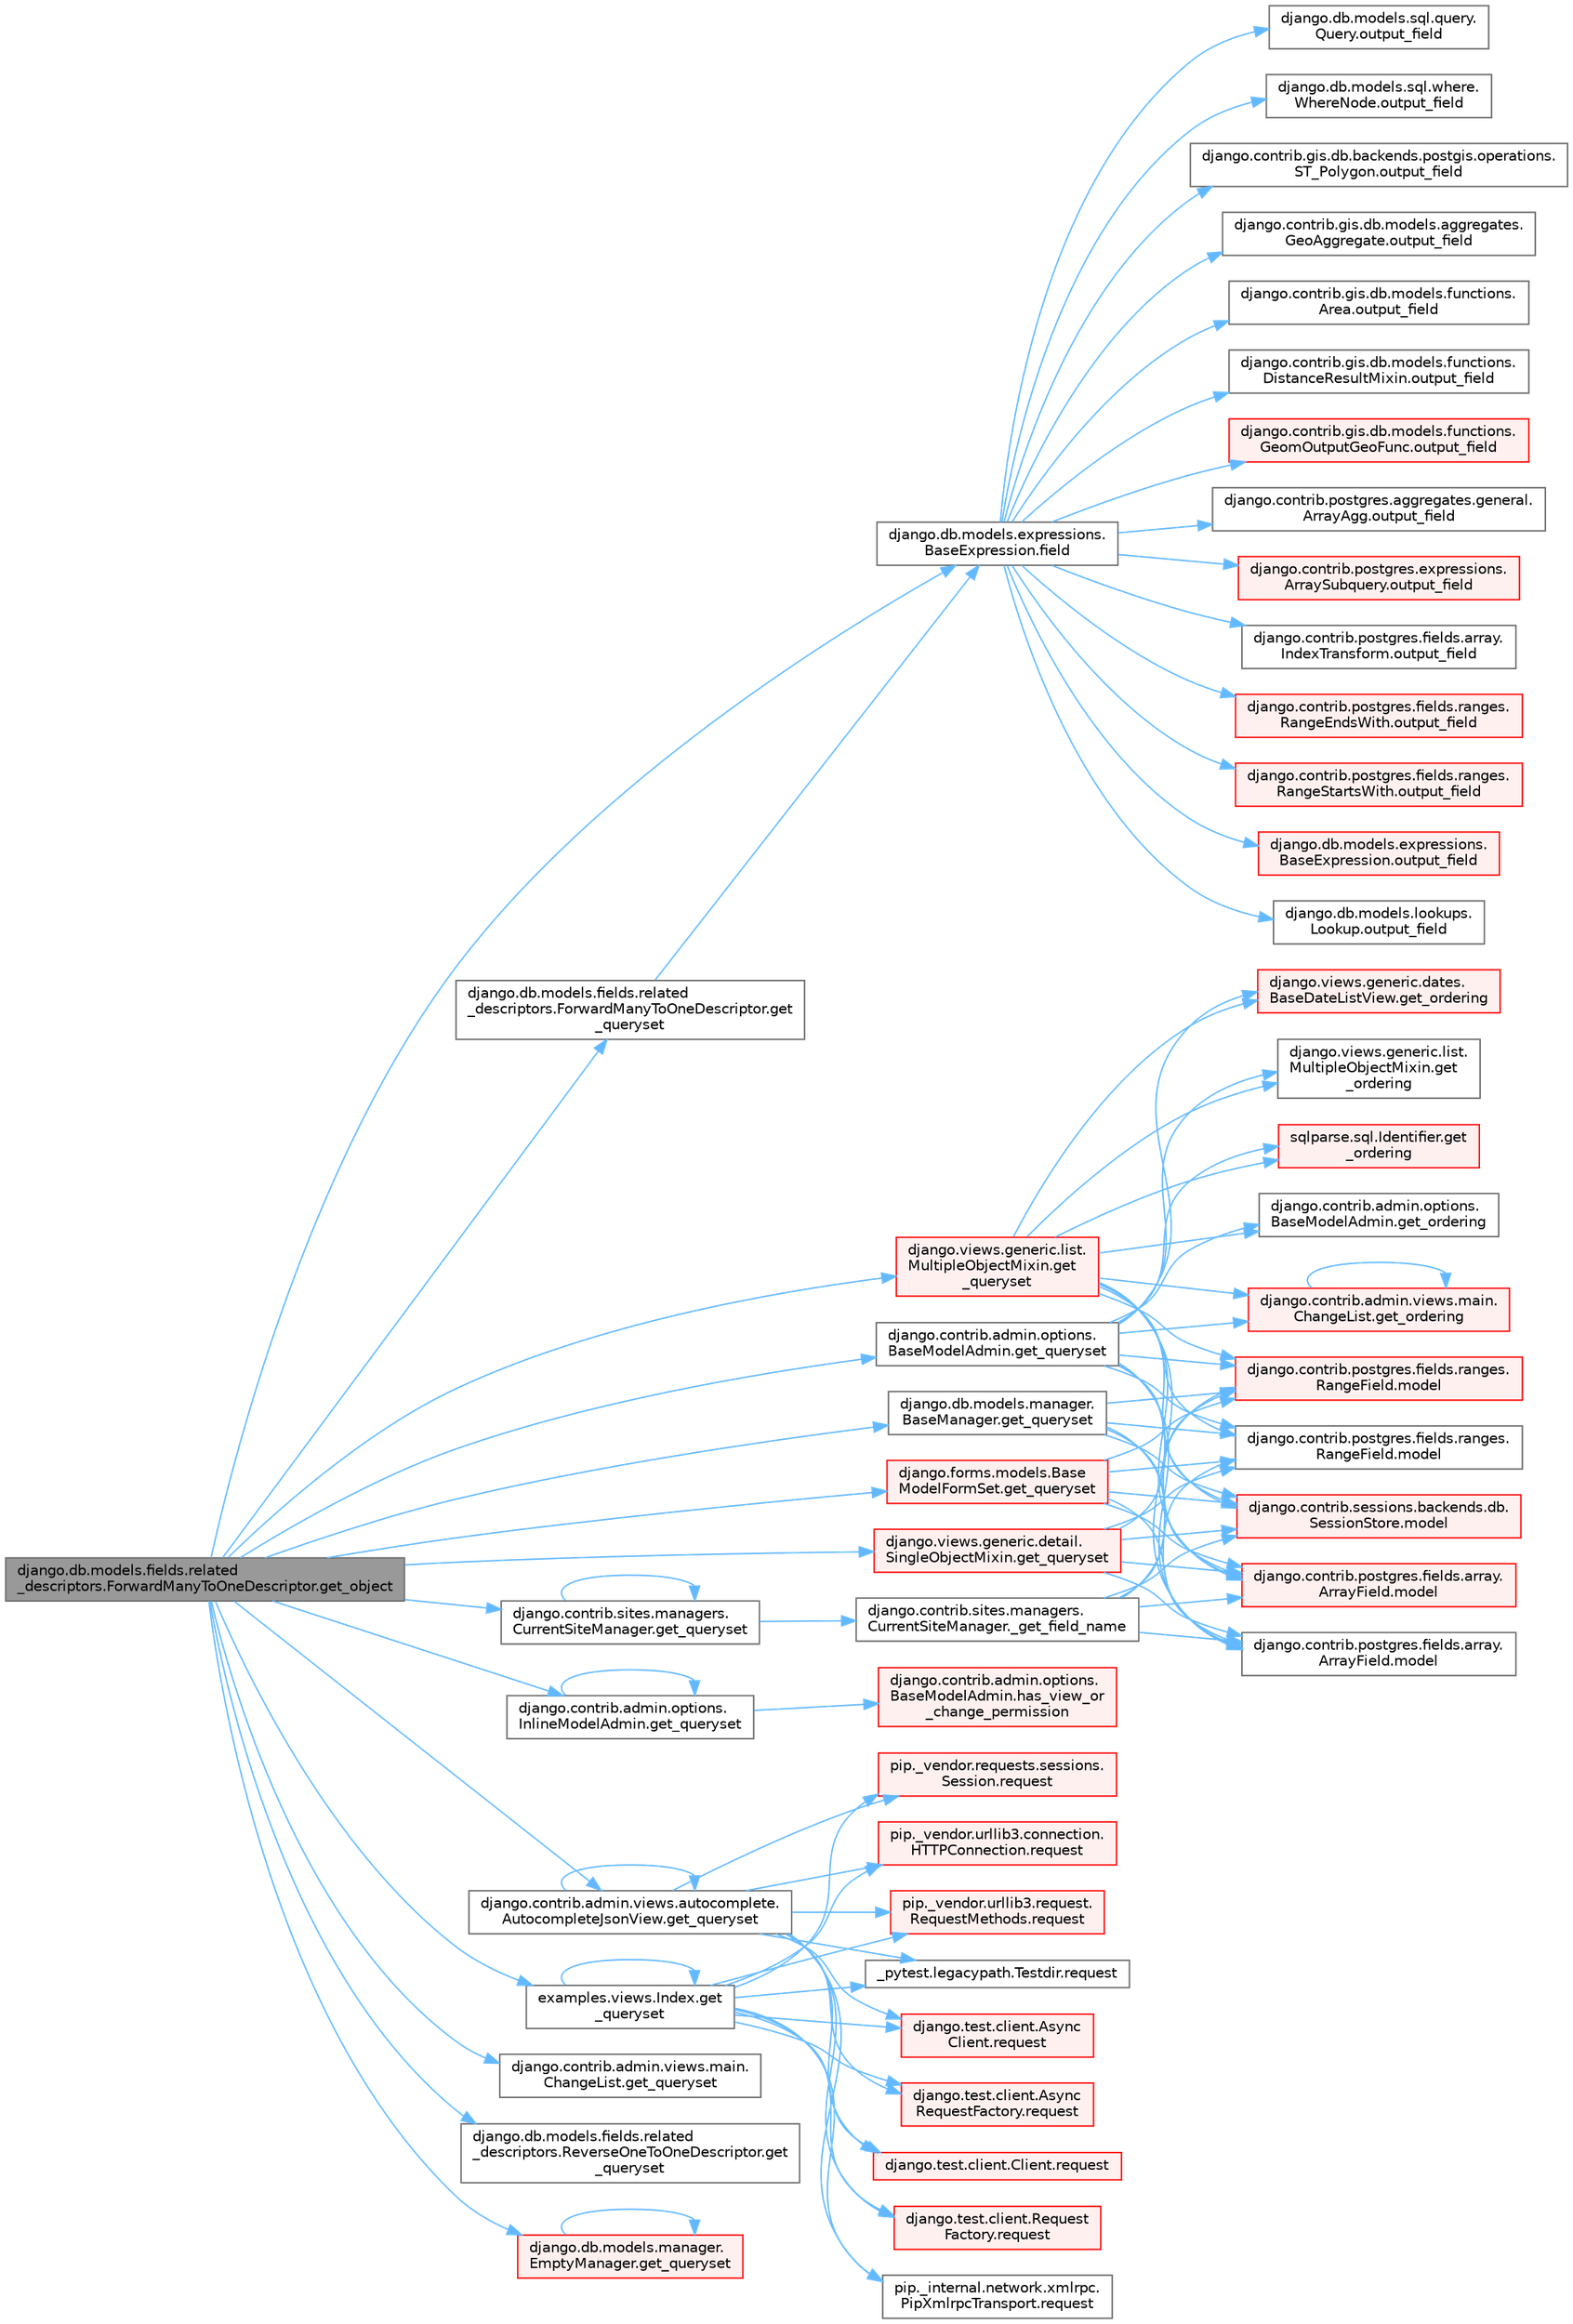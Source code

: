 digraph "django.db.models.fields.related_descriptors.ForwardManyToOneDescriptor.get_object"
{
 // LATEX_PDF_SIZE
  bgcolor="transparent";
  edge [fontname=Helvetica,fontsize=10,labelfontname=Helvetica,labelfontsize=10];
  node [fontname=Helvetica,fontsize=10,shape=box,height=0.2,width=0.4];
  rankdir="LR";
  Node1 [id="Node000001",label="django.db.models.fields.related\l_descriptors.ForwardManyToOneDescriptor.get_object",height=0.2,width=0.4,color="gray40", fillcolor="grey60", style="filled", fontcolor="black",tooltip=" "];
  Node1 -> Node2 [id="edge1_Node000001_Node000002",color="steelblue1",style="solid",tooltip=" "];
  Node2 [id="Node000002",label="django.db.models.expressions.\lBaseExpression.field",height=0.2,width=0.4,color="grey40", fillcolor="white", style="filled",URL="$classdjango_1_1db_1_1models_1_1expressions_1_1_base_expression.html#a70aeb35391ada82c2e9f02b1c3ac150c",tooltip=" "];
  Node2 -> Node3 [id="edge2_Node000002_Node000003",color="steelblue1",style="solid",tooltip=" "];
  Node3 [id="Node000003",label="django.contrib.gis.db.backends.postgis.operations.\lST_Polygon.output_field",height=0.2,width=0.4,color="grey40", fillcolor="white", style="filled",URL="$classdjango_1_1contrib_1_1gis_1_1db_1_1backends_1_1postgis_1_1operations_1_1_s_t___polygon.html#a4427b1b0cb4e6df4fde6c045c562118a",tooltip=" "];
  Node2 -> Node4 [id="edge3_Node000002_Node000004",color="steelblue1",style="solid",tooltip=" "];
  Node4 [id="Node000004",label="django.contrib.gis.db.models.aggregates.\lGeoAggregate.output_field",height=0.2,width=0.4,color="grey40", fillcolor="white", style="filled",URL="$classdjango_1_1contrib_1_1gis_1_1db_1_1models_1_1aggregates_1_1_geo_aggregate.html#a1f680d71d32335c5854387fa09555108",tooltip=" "];
  Node2 -> Node5 [id="edge4_Node000002_Node000005",color="steelblue1",style="solid",tooltip=" "];
  Node5 [id="Node000005",label="django.contrib.gis.db.models.functions.\lArea.output_field",height=0.2,width=0.4,color="grey40", fillcolor="white", style="filled",URL="$classdjango_1_1contrib_1_1gis_1_1db_1_1models_1_1functions_1_1_area.html#a017724b08cd640b0e7e834e003cc103d",tooltip=" "];
  Node2 -> Node6 [id="edge5_Node000002_Node000006",color="steelblue1",style="solid",tooltip=" "];
  Node6 [id="Node000006",label="django.contrib.gis.db.models.functions.\lDistanceResultMixin.output_field",height=0.2,width=0.4,color="grey40", fillcolor="white", style="filled",URL="$classdjango_1_1contrib_1_1gis_1_1db_1_1models_1_1functions_1_1_distance_result_mixin.html#af219b5c12f89e181ada240244818e239",tooltip=" "];
  Node2 -> Node7 [id="edge6_Node000002_Node000007",color="steelblue1",style="solid",tooltip=" "];
  Node7 [id="Node000007",label="django.contrib.gis.db.models.functions.\lGeomOutputGeoFunc.output_field",height=0.2,width=0.4,color="red", fillcolor="#FFF0F0", style="filled",URL="$classdjango_1_1contrib_1_1gis_1_1db_1_1models_1_1functions_1_1_geom_output_geo_func.html#a55415993f9af0a2cbde3681557342482",tooltip=" "];
  Node2 -> Node9 [id="edge7_Node000002_Node000009",color="steelblue1",style="solid",tooltip=" "];
  Node9 [id="Node000009",label="django.contrib.postgres.aggregates.general.\lArrayAgg.output_field",height=0.2,width=0.4,color="grey40", fillcolor="white", style="filled",URL="$classdjango_1_1contrib_1_1postgres_1_1aggregates_1_1general_1_1_array_agg.html#a845ed6cbbb6d6fe470d9478934ade450",tooltip=" "];
  Node2 -> Node10 [id="edge8_Node000002_Node000010",color="steelblue1",style="solid",tooltip=" "];
  Node10 [id="Node000010",label="django.contrib.postgres.expressions.\lArraySubquery.output_field",height=0.2,width=0.4,color="red", fillcolor="#FFF0F0", style="filled",URL="$classdjango_1_1contrib_1_1postgres_1_1expressions_1_1_array_subquery.html#adfc4d450008ff7b23517e73cbd1ad172",tooltip=" "];
  Node2 -> Node14 [id="edge9_Node000002_Node000014",color="steelblue1",style="solid",tooltip=" "];
  Node14 [id="Node000014",label="django.contrib.postgres.fields.array.\lIndexTransform.output_field",height=0.2,width=0.4,color="grey40", fillcolor="white", style="filled",URL="$classdjango_1_1contrib_1_1postgres_1_1fields_1_1array_1_1_index_transform.html#ae3ca901f64e761da8d9dff087275f9ef",tooltip=" "];
  Node2 -> Node15 [id="edge10_Node000002_Node000015",color="steelblue1",style="solid",tooltip=" "];
  Node15 [id="Node000015",label="django.contrib.postgres.fields.ranges.\lRangeEndsWith.output_field",height=0.2,width=0.4,color="red", fillcolor="#FFF0F0", style="filled",URL="$classdjango_1_1contrib_1_1postgres_1_1fields_1_1ranges_1_1_range_ends_with.html#ab81e75d2435974b6171ddb1cbce4ebd9",tooltip=" "];
  Node2 -> Node1409 [id="edge11_Node000002_Node001409",color="steelblue1",style="solid",tooltip=" "];
  Node1409 [id="Node001409",label="django.contrib.postgres.fields.ranges.\lRangeStartsWith.output_field",height=0.2,width=0.4,color="red", fillcolor="#FFF0F0", style="filled",URL="$classdjango_1_1contrib_1_1postgres_1_1fields_1_1ranges_1_1_range_starts_with.html#a4e864cbda43e695a0ae6b2c3b4ced157",tooltip=" "];
  Node2 -> Node1410 [id="edge12_Node000002_Node001410",color="steelblue1",style="solid",tooltip=" "];
  Node1410 [id="Node001410",label="django.db.models.expressions.\lBaseExpression.output_field",height=0.2,width=0.4,color="red", fillcolor="#FFF0F0", style="filled",URL="$classdjango_1_1db_1_1models_1_1expressions_1_1_base_expression.html#a7f0982cb1de5cdeaa7f043c3ae611a6d",tooltip=" "];
  Node2 -> Node1560 [id="edge13_Node000002_Node001560",color="steelblue1",style="solid",tooltip=" "];
  Node1560 [id="Node001560",label="django.db.models.lookups.\lLookup.output_field",height=0.2,width=0.4,color="grey40", fillcolor="white", style="filled",URL="$classdjango_1_1db_1_1models_1_1lookups_1_1_lookup.html#ac5f7b4f3c6722942ef415a8f83b98745",tooltip=" "];
  Node2 -> Node1561 [id="edge14_Node000002_Node001561",color="steelblue1",style="solid",tooltip=" "];
  Node1561 [id="Node001561",label="django.db.models.sql.query.\lQuery.output_field",height=0.2,width=0.4,color="grey40", fillcolor="white", style="filled",URL="$classdjango_1_1db_1_1models_1_1sql_1_1query_1_1_query.html#a53ec5a7472740d502ccbe1a6e526aa26",tooltip=" "];
  Node2 -> Node1562 [id="edge15_Node000002_Node001562",color="steelblue1",style="solid",tooltip=" "];
  Node1562 [id="Node001562",label="django.db.models.sql.where.\lWhereNode.output_field",height=0.2,width=0.4,color="grey40", fillcolor="white", style="filled",URL="$classdjango_1_1db_1_1models_1_1sql_1_1where_1_1_where_node.html#ac9648ee33da9c2746f6ca859befdf6b2",tooltip=" "];
  Node1 -> Node1276 [id="edge16_Node000001_Node001276",color="steelblue1",style="solid",tooltip=" "];
  Node1276 [id="Node001276",label="django.contrib.admin.options.\lBaseModelAdmin.get_queryset",height=0.2,width=0.4,color="grey40", fillcolor="white", style="filled",URL="$classdjango_1_1contrib_1_1admin_1_1options_1_1_base_model_admin.html#a785da85de69766ce5f736de0e4de80c5",tooltip=" "];
  Node1276 -> Node1277 [id="edge17_Node001276_Node001277",color="steelblue1",style="solid",tooltip=" "];
  Node1277 [id="Node001277",label="django.contrib.admin.options.\lBaseModelAdmin.get_ordering",height=0.2,width=0.4,color="grey40", fillcolor="white", style="filled",URL="$classdjango_1_1contrib_1_1admin_1_1options_1_1_base_model_admin.html#a8b06248f6c601bed9bcfc951f653cb72",tooltip=" "];
  Node1276 -> Node1278 [id="edge18_Node001276_Node001278",color="steelblue1",style="solid",tooltip=" "];
  Node1278 [id="Node001278",label="django.contrib.admin.views.main.\lChangeList.get_ordering",height=0.2,width=0.4,color="red", fillcolor="#FFF0F0", style="filled",URL="$classdjango_1_1contrib_1_1admin_1_1views_1_1main_1_1_change_list.html#a87413968b7e496bc20cdc428329a8f93",tooltip=" "];
  Node1278 -> Node1278 [id="edge19_Node001278_Node001278",color="steelblue1",style="solid",tooltip=" "];
  Node1276 -> Node1282 [id="edge20_Node001276_Node001282",color="steelblue1",style="solid",tooltip=" "];
  Node1282 [id="Node001282",label="django.views.generic.dates.\lBaseDateListView.get_ordering",height=0.2,width=0.4,color="red", fillcolor="#FFF0F0", style="filled",URL="$classdjango_1_1views_1_1generic_1_1dates_1_1_base_date_list_view.html#a0ec2128f4273a0b80fa32b44d71725ea",tooltip=" "];
  Node1276 -> Node1284 [id="edge21_Node001276_Node001284",color="steelblue1",style="solid",tooltip=" "];
  Node1284 [id="Node001284",label="django.views.generic.list.\lMultipleObjectMixin.get\l_ordering",height=0.2,width=0.4,color="grey40", fillcolor="white", style="filled",URL="$classdjango_1_1views_1_1generic_1_1list_1_1_multiple_object_mixin.html#a8ba6071eb9a7bab04795550b0a3628c6",tooltip=" "];
  Node1276 -> Node1285 [id="edge22_Node001276_Node001285",color="steelblue1",style="solid",tooltip=" "];
  Node1285 [id="Node001285",label="sqlparse.sql.Identifier.get\l_ordering",height=0.2,width=0.4,color="red", fillcolor="#FFF0F0", style="filled",URL="$classsqlparse_1_1sql_1_1_identifier.html#a6e06ea438171fb096466ae06a2b2f69f",tooltip=" "];
  Node1276 -> Node23 [id="edge23_Node001276_Node000023",color="steelblue1",style="solid",tooltip=" "];
  Node23 [id="Node000023",label="django.contrib.postgres.fields.array.\lArrayField.model",height=0.2,width=0.4,color="red", fillcolor="#FFF0F0", style="filled",URL="$classdjango_1_1contrib_1_1postgres_1_1fields_1_1array_1_1_array_field.html#a4402eef4c4784e00671c9f229481f4c1",tooltip=" "];
  Node1276 -> Node24 [id="edge24_Node001276_Node000024",color="steelblue1",style="solid",tooltip=" "];
  Node24 [id="Node000024",label="django.contrib.postgres.fields.array.\lArrayField.model",height=0.2,width=0.4,color="grey40", fillcolor="white", style="filled",URL="$classdjango_1_1contrib_1_1postgres_1_1fields_1_1array_1_1_array_field.html#a50a2796de85f960ca282b56ef2d9446c",tooltip=" "];
  Node1276 -> Node25 [id="edge25_Node001276_Node000025",color="steelblue1",style="solid",tooltip=" "];
  Node25 [id="Node000025",label="django.contrib.postgres.fields.ranges.\lRangeField.model",height=0.2,width=0.4,color="red", fillcolor="#FFF0F0", style="filled",URL="$classdjango_1_1contrib_1_1postgres_1_1fields_1_1ranges_1_1_range_field.html#aa38c2bbd1bad0c8f9b0315ee468867a2",tooltip=" "];
  Node1276 -> Node26 [id="edge26_Node001276_Node000026",color="steelblue1",style="solid",tooltip=" "];
  Node26 [id="Node000026",label="django.contrib.postgres.fields.ranges.\lRangeField.model",height=0.2,width=0.4,color="grey40", fillcolor="white", style="filled",URL="$classdjango_1_1contrib_1_1postgres_1_1fields_1_1ranges_1_1_range_field.html#a91b36827f010affd1ff89569cf40d1af",tooltip=" "];
  Node1276 -> Node27 [id="edge27_Node001276_Node000027",color="steelblue1",style="solid",tooltip=" "];
  Node27 [id="Node000027",label="django.contrib.sessions.backends.db.\lSessionStore.model",height=0.2,width=0.4,color="red", fillcolor="#FFF0F0", style="filled",URL="$classdjango_1_1contrib_1_1sessions_1_1backends_1_1db_1_1_session_store.html#af52cfb4371af389c8bd4a6780274c403",tooltip=" "];
  Node1 -> Node1288 [id="edge28_Node000001_Node001288",color="steelblue1",style="solid",tooltip=" "];
  Node1288 [id="Node001288",label="django.contrib.admin.options.\lInlineModelAdmin.get_queryset",height=0.2,width=0.4,color="grey40", fillcolor="white", style="filled",URL="$classdjango_1_1contrib_1_1admin_1_1options_1_1_inline_model_admin.html#a9248f5d82a336087e911b7ebc8729ffd",tooltip=" "];
  Node1288 -> Node1288 [id="edge29_Node001288_Node001288",color="steelblue1",style="solid",tooltip=" "];
  Node1288 -> Node1289 [id="edge30_Node001288_Node001289",color="steelblue1",style="solid",tooltip=" "];
  Node1289 [id="Node001289",label="django.contrib.admin.options.\lBaseModelAdmin.has_view_or\l_change_permission",height=0.2,width=0.4,color="red", fillcolor="#FFF0F0", style="filled",URL="$classdjango_1_1contrib_1_1admin_1_1options_1_1_base_model_admin.html#a218c5fb68fadfcf6e8e49172ad1d317c",tooltip=" "];
  Node1 -> Node1292 [id="edge31_Node000001_Node001292",color="steelblue1",style="solid",tooltip=" "];
  Node1292 [id="Node001292",label="django.contrib.admin.views.autocomplete.\lAutocompleteJsonView.get_queryset",height=0.2,width=0.4,color="grey40", fillcolor="white", style="filled",URL="$classdjango_1_1contrib_1_1admin_1_1views_1_1autocomplete_1_1_autocomplete_json_view.html#a6eb5abbd3b2e8b252a4ce9ca2680f3d3",tooltip=" "];
  Node1292 -> Node1292 [id="edge32_Node001292_Node001292",color="steelblue1",style="solid",tooltip=" "];
  Node1292 -> Node462 [id="edge33_Node001292_Node000462",color="steelblue1",style="solid",tooltip=" "];
  Node462 [id="Node000462",label="_pytest.legacypath.Testdir.request",height=0.2,width=0.4,color="grey40", fillcolor="white", style="filled",URL="$class__pytest_1_1legacypath_1_1_testdir.html#a0e10c900efcd764da85254119e4d64c4",tooltip=" "];
  Node1292 -> Node463 [id="edge34_Node001292_Node000463",color="steelblue1",style="solid",tooltip=" "];
  Node463 [id="Node000463",label="django.test.client.Async\lClient.request",height=0.2,width=0.4,color="red", fillcolor="#FFF0F0", style="filled",URL="$classdjango_1_1test_1_1client_1_1_async_client.html#a891cc2f6b81dcf3583bbbde8d21a713a",tooltip=" "];
  Node1292 -> Node465 [id="edge35_Node001292_Node000465",color="steelblue1",style="solid",tooltip=" "];
  Node465 [id="Node000465",label="django.test.client.Async\lRequestFactory.request",height=0.2,width=0.4,color="red", fillcolor="#FFF0F0", style="filled",URL="$classdjango_1_1test_1_1client_1_1_async_request_factory.html#aab026845547a4c2d9203b8710b90f6cd",tooltip=" "];
  Node1292 -> Node466 [id="edge36_Node001292_Node000466",color="steelblue1",style="solid",tooltip=" "];
  Node466 [id="Node000466",label="django.test.client.Client.request",height=0.2,width=0.4,color="red", fillcolor="#FFF0F0", style="filled",URL="$classdjango_1_1test_1_1client_1_1_client.html#a2f51c5251142ab6503937051936e33fa",tooltip=" "];
  Node1292 -> Node883 [id="edge37_Node001292_Node000883",color="steelblue1",style="solid",tooltip=" "];
  Node883 [id="Node000883",label="django.test.client.Request\lFactory.request",height=0.2,width=0.4,color="red", fillcolor="#FFF0F0", style="filled",URL="$classdjango_1_1test_1_1client_1_1_request_factory.html#adae411ab0df6839c5364b647e4dc63ad",tooltip=" "];
  Node1292 -> Node884 [id="edge38_Node001292_Node000884",color="steelblue1",style="solid",tooltip=" "];
  Node884 [id="Node000884",label="pip._internal.network.xmlrpc.\lPipXmlrpcTransport.request",height=0.2,width=0.4,color="grey40", fillcolor="white", style="filled",URL="$classpip_1_1__internal_1_1network_1_1xmlrpc_1_1_pip_xmlrpc_transport.html#a91d1ed180fbf8bcc25f6747a72614c5f",tooltip=" "];
  Node1292 -> Node885 [id="edge39_Node001292_Node000885",color="steelblue1",style="solid",tooltip=" "];
  Node885 [id="Node000885",label="pip._vendor.requests.sessions.\lSession.request",height=0.2,width=0.4,color="red", fillcolor="#FFF0F0", style="filled",URL="$classpip_1_1__vendor_1_1requests_1_1sessions_1_1_session.html#a3dddfa16e93faa1a1a553936d913482b",tooltip=" "];
  Node1292 -> Node1293 [id="edge40_Node001292_Node001293",color="steelblue1",style="solid",tooltip=" "];
  Node1293 [id="Node001293",label="pip._vendor.urllib3.connection.\lHTTPConnection.request",height=0.2,width=0.4,color="red", fillcolor="#FFF0F0", style="filled",URL="$classpip_1_1__vendor_1_1urllib3_1_1connection_1_1_h_t_t_p_connection.html#a67e552c4d242e4169bdf7319269a417f",tooltip=" "];
  Node1292 -> Node1295 [id="edge41_Node001292_Node001295",color="steelblue1",style="solid",tooltip=" "];
  Node1295 [id="Node001295",label="pip._vendor.urllib3.request.\lRequestMethods.request",height=0.2,width=0.4,color="red", fillcolor="#FFF0F0", style="filled",URL="$classpip_1_1__vendor_1_1urllib3_1_1request_1_1_request_methods.html#a73541f2f0edc7df7413b043e33c69e7f",tooltip=" "];
  Node1 -> Node1336 [id="edge42_Node000001_Node001336",color="steelblue1",style="solid",tooltip=" "];
  Node1336 [id="Node001336",label="django.contrib.admin.views.main.\lChangeList.get_queryset",height=0.2,width=0.4,color="grey40", fillcolor="white", style="filled",URL="$classdjango_1_1contrib_1_1admin_1_1views_1_1main_1_1_change_list.html#a269abeb8e01762183e40a5133a41151d",tooltip=" "];
  Node1 -> Node1337 [id="edge43_Node000001_Node001337",color="steelblue1",style="solid",tooltip=" "];
  Node1337 [id="Node001337",label="django.contrib.sites.managers.\lCurrentSiteManager.get_queryset",height=0.2,width=0.4,color="grey40", fillcolor="white", style="filled",URL="$classdjango_1_1contrib_1_1sites_1_1managers_1_1_current_site_manager.html#a1889434ddf70c93854e44489319c1a1f",tooltip=" "];
  Node1337 -> Node1338 [id="edge44_Node001337_Node001338",color="steelblue1",style="solid",tooltip=" "];
  Node1338 [id="Node001338",label="django.contrib.sites.managers.\lCurrentSiteManager._get_field_name",height=0.2,width=0.4,color="grey40", fillcolor="white", style="filled",URL="$classdjango_1_1contrib_1_1sites_1_1managers_1_1_current_site_manager.html#a6681f04ed527ed7f580a8c6330a97cd4",tooltip=" "];
  Node1338 -> Node23 [id="edge45_Node001338_Node000023",color="steelblue1",style="solid",tooltip=" "];
  Node1338 -> Node24 [id="edge46_Node001338_Node000024",color="steelblue1",style="solid",tooltip=" "];
  Node1338 -> Node25 [id="edge47_Node001338_Node000025",color="steelblue1",style="solid",tooltip=" "];
  Node1338 -> Node26 [id="edge48_Node001338_Node000026",color="steelblue1",style="solid",tooltip=" "];
  Node1338 -> Node27 [id="edge49_Node001338_Node000027",color="steelblue1",style="solid",tooltip=" "];
  Node1337 -> Node1337 [id="edge50_Node001337_Node001337",color="steelblue1",style="solid",tooltip=" "];
  Node1 -> Node1339 [id="edge51_Node000001_Node001339",color="steelblue1",style="solid",tooltip=" "];
  Node1339 [id="Node001339",label="django.db.models.fields.related\l_descriptors.ForwardManyToOneDescriptor.get\l_queryset",height=0.2,width=0.4,color="grey40", fillcolor="white", style="filled",URL="$classdjango_1_1db_1_1models_1_1fields_1_1related__descriptors_1_1_forward_many_to_one_descriptor.html#aac7cf3069f240b0e4553d803b419cf7d",tooltip=" "];
  Node1339 -> Node2 [id="edge52_Node001339_Node000002",color="steelblue1",style="solid",tooltip=" "];
  Node1 -> Node1340 [id="edge53_Node000001_Node001340",color="steelblue1",style="solid",tooltip=" "];
  Node1340 [id="Node001340",label="django.db.models.fields.related\l_descriptors.ReverseOneToOneDescriptor.get\l_queryset",height=0.2,width=0.4,color="grey40", fillcolor="white", style="filled",URL="$classdjango_1_1db_1_1models_1_1fields_1_1related__descriptors_1_1_reverse_one_to_one_descriptor.html#a04bede0cb722d44ace129e00e85081a3",tooltip=" "];
  Node1 -> Node1341 [id="edge54_Node000001_Node001341",color="steelblue1",style="solid",tooltip=" "];
  Node1341 [id="Node001341",label="django.db.models.manager.\lBaseManager.get_queryset",height=0.2,width=0.4,color="grey40", fillcolor="white", style="filled",URL="$classdjango_1_1db_1_1models_1_1manager_1_1_base_manager.html#a358c9a085a30a278b31e784dac7a52ef",tooltip="PROXIES TO QUERYSET #."];
  Node1341 -> Node23 [id="edge55_Node001341_Node000023",color="steelblue1",style="solid",tooltip=" "];
  Node1341 -> Node24 [id="edge56_Node001341_Node000024",color="steelblue1",style="solid",tooltip=" "];
  Node1341 -> Node25 [id="edge57_Node001341_Node000025",color="steelblue1",style="solid",tooltip=" "];
  Node1341 -> Node26 [id="edge58_Node001341_Node000026",color="steelblue1",style="solid",tooltip=" "];
  Node1341 -> Node27 [id="edge59_Node001341_Node000027",color="steelblue1",style="solid",tooltip=" "];
  Node1 -> Node1342 [id="edge60_Node000001_Node001342",color="steelblue1",style="solid",tooltip=" "];
  Node1342 [id="Node001342",label="django.db.models.manager.\lEmptyManager.get_queryset",height=0.2,width=0.4,color="red", fillcolor="#FFF0F0", style="filled",URL="$classdjango_1_1db_1_1models_1_1manager_1_1_empty_manager.html#a2a2df8fcd071f937c6ee484d4ee1d539",tooltip=" "];
  Node1342 -> Node1342 [id="edge61_Node001342_Node001342",color="steelblue1",style="solid",tooltip=" "];
  Node1 -> Node1344 [id="edge62_Node000001_Node001344",color="steelblue1",style="solid",tooltip=" "];
  Node1344 [id="Node001344",label="django.forms.models.Base\lModelFormSet.get_queryset",height=0.2,width=0.4,color="red", fillcolor="#FFF0F0", style="filled",URL="$classdjango_1_1forms_1_1models_1_1_base_model_form_set.html#adbf92e8bd967e15a87f0fa40d2826143",tooltip=" "];
  Node1344 -> Node23 [id="edge63_Node001344_Node000023",color="steelblue1",style="solid",tooltip=" "];
  Node1344 -> Node24 [id="edge64_Node001344_Node000024",color="steelblue1",style="solid",tooltip=" "];
  Node1344 -> Node25 [id="edge65_Node001344_Node000025",color="steelblue1",style="solid",tooltip=" "];
  Node1344 -> Node26 [id="edge66_Node001344_Node000026",color="steelblue1",style="solid",tooltip=" "];
  Node1344 -> Node27 [id="edge67_Node001344_Node000027",color="steelblue1",style="solid",tooltip=" "];
  Node1 -> Node1348 [id="edge68_Node000001_Node001348",color="steelblue1",style="solid",tooltip=" "];
  Node1348 [id="Node001348",label="django.views.generic.detail.\lSingleObjectMixin.get_queryset",height=0.2,width=0.4,color="red", fillcolor="#FFF0F0", style="filled",URL="$classdjango_1_1views_1_1generic_1_1detail_1_1_single_object_mixin.html#a29e41db704214851315dd3e87c4d843e",tooltip=" "];
  Node1348 -> Node23 [id="edge69_Node001348_Node000023",color="steelblue1",style="solid",tooltip=" "];
  Node1348 -> Node24 [id="edge70_Node001348_Node000024",color="steelblue1",style="solid",tooltip=" "];
  Node1348 -> Node25 [id="edge71_Node001348_Node000025",color="steelblue1",style="solid",tooltip=" "];
  Node1348 -> Node26 [id="edge72_Node001348_Node000026",color="steelblue1",style="solid",tooltip=" "];
  Node1348 -> Node27 [id="edge73_Node001348_Node000027",color="steelblue1",style="solid",tooltip=" "];
  Node1 -> Node1349 [id="edge74_Node000001_Node001349",color="steelblue1",style="solid",tooltip=" "];
  Node1349 [id="Node001349",label="django.views.generic.list.\lMultipleObjectMixin.get\l_queryset",height=0.2,width=0.4,color="red", fillcolor="#FFF0F0", style="filled",URL="$classdjango_1_1views_1_1generic_1_1list_1_1_multiple_object_mixin.html#a7ceb7f310a7a0d7fedfb90f1f2b5c226",tooltip=" "];
  Node1349 -> Node1277 [id="edge75_Node001349_Node001277",color="steelblue1",style="solid",tooltip=" "];
  Node1349 -> Node1278 [id="edge76_Node001349_Node001278",color="steelblue1",style="solid",tooltip=" "];
  Node1349 -> Node1282 [id="edge77_Node001349_Node001282",color="steelblue1",style="solid",tooltip=" "];
  Node1349 -> Node1284 [id="edge78_Node001349_Node001284",color="steelblue1",style="solid",tooltip=" "];
  Node1349 -> Node1285 [id="edge79_Node001349_Node001285",color="steelblue1",style="solid",tooltip=" "];
  Node1349 -> Node23 [id="edge80_Node001349_Node000023",color="steelblue1",style="solid",tooltip=" "];
  Node1349 -> Node24 [id="edge81_Node001349_Node000024",color="steelblue1",style="solid",tooltip=" "];
  Node1349 -> Node25 [id="edge82_Node001349_Node000025",color="steelblue1",style="solid",tooltip=" "];
  Node1349 -> Node26 [id="edge83_Node001349_Node000026",color="steelblue1",style="solid",tooltip=" "];
  Node1349 -> Node27 [id="edge84_Node001349_Node000027",color="steelblue1",style="solid",tooltip=" "];
  Node1 -> Node1350 [id="edge85_Node000001_Node001350",color="steelblue1",style="solid",tooltip=" "];
  Node1350 [id="Node001350",label="examples.views.Index.get\l_queryset",height=0.2,width=0.4,color="grey40", fillcolor="white", style="filled",URL="$classexamples_1_1views_1_1_index.html#a288026bb9059b37dca786922296dfcd3",tooltip=" "];
  Node1350 -> Node1350 [id="edge86_Node001350_Node001350",color="steelblue1",style="solid",tooltip=" "];
  Node1350 -> Node462 [id="edge87_Node001350_Node000462",color="steelblue1",style="solid",tooltip=" "];
  Node1350 -> Node463 [id="edge88_Node001350_Node000463",color="steelblue1",style="solid",tooltip=" "];
  Node1350 -> Node465 [id="edge89_Node001350_Node000465",color="steelblue1",style="solid",tooltip=" "];
  Node1350 -> Node466 [id="edge90_Node001350_Node000466",color="steelblue1",style="solid",tooltip=" "];
  Node1350 -> Node883 [id="edge91_Node001350_Node000883",color="steelblue1",style="solid",tooltip=" "];
  Node1350 -> Node884 [id="edge92_Node001350_Node000884",color="steelblue1",style="solid",tooltip=" "];
  Node1350 -> Node885 [id="edge93_Node001350_Node000885",color="steelblue1",style="solid",tooltip=" "];
  Node1350 -> Node1293 [id="edge94_Node001350_Node001293",color="steelblue1",style="solid",tooltip=" "];
  Node1350 -> Node1295 [id="edge95_Node001350_Node001295",color="steelblue1",style="solid",tooltip=" "];
}
